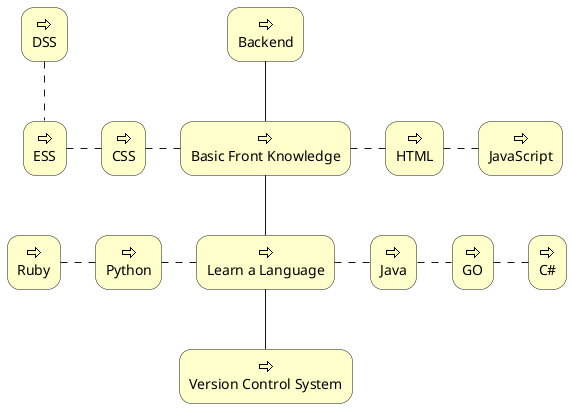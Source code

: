 @startuml
skinparam rectangle<<behavior>> {
	roundCorner 25
}
sprite $bProcess jar:archimate/business-process
sprite $aService jar:archimate/application-service
sprite $aComponent jar:archimate/application-component

rectangle "Backend"  as HC <<$bProcess>><<behavior>> #Business
rectangle "Basic Front Knowledge" as BFK <<$bProcess>><<behavior>> #Business
'rectangle "Capture Information"  as CI <<$bProcess>><<behavior>> #Business
'rectangle "Notify\nAdditional Stakeholders" as NAS <<$bProcess>><<behavior>> #Business
'rectangle "Validate" as V <<$bProcess>><<behavior>> #Business
'rectangle "Investigate" as I <<$bProcess>><<behavior>> #Business
'rectangle "Pay" as P <<$bProcess>><<behavior>> #Business


HC -down- BFK
'HC *-down- CI
'HC *-down- NAS
'HC *-down- V
'HC *-down- I
'HC *-down- P

rectangle "HTML" as HTML <<$bProcess>><<behavior>> #Business
rectangle "JavaScript" as JS <<$bProcess>><<behavior>> #Business
rectangle "CSS" as CSS <<$bProcess>><<behavior>> #Business
rectangle "DSS" as DSS <<$bProcess>><<behavior>> #Business
rectangle "ESS" as ESS <<$bProcess>><<behavior>> #Business

BFK .right. HTML
HTML .right. JS
BFK .left. CSS
ESS .up. DSS
CSS .left. ESS

rectangle "Learn a Language" as LL <<$bProcess>><<behavior>> #Business
BFK -down- LL

rectangle "Java" as JAVA <<$bProcess>><<behavior>> #Business
rectangle "Python" as PYTHON <<$bProcess>><<behavior>> #Business
rectangle "GO" as GO <<$bProcess>><<behavior>> #Business
rectangle "Ruby" as RUBY <<$bProcess>><<behavior>> #Business
rectangle "C#" as CPLUS <<$bProcess>><<behavior>> #Business


LL .right. JAVA
JAVA .right. GO
GO .right. CPLUS
LL .left. PYTHON
PYTHON .left. RUBY


rectangle "Version Control System" as VCS <<$bProcess>><<behavior>> #Business
LL -down- VCS

'CI -right->> NAS
'NAS -right->> V
'V -right->> I
'I -right->> P
'
'rectangle "Scanning" as scanning <<$aService>><<behavior>> #Application
'rectangle "Customer admnistration" as customerAdministration <<$aService>><<behavior>> #Application
'rectangle "Claims admnistration" as claimsAdministration <<$aService>><<behavior>> #Application
'rectangle Printing <<$aService>><<behavior>> #Application
'rectangle Payment <<$aService>><<behavior>> #Application
'
'scanning -up-> CI
'customerAdministration  -up-> CI
'claimsAdministration -up-> NAS
'claimsAdministration -up-> V
'claimsAdministration -up-> I
'Payment -up-> P
'
'Printing -up-> V
'Printing -up-> P
'
'rectangle "Document\nManagement\nSystem" as DMS <<$aComponent>> #Application
'rectangle "General\nCRM\nSystem" as CRM <<$aComponent>>  #Application
'rectangle "Home & Away\nPolicy\nAdministration" as HAPA <<$aComponent>> #Application
'rectangle "Home & Away\nFinancial\nAdministration" as HFPA <<$aComponent>>  #Application
'
'DMS .up.|> scanning
'DMS .up.|> Printing
'CRM .up.|> customerAdministration
'HAPA .up.|> claimsAdministration
'HFPA .up.|> Payment
'
'legend left
'Example from the "Archisurance case study" (OpenGroup).
'See
'====
'<$bProcess> :business process
'====
'<$aService> : application service
'====
'<$aComponent> : application component
'endlegend


@enduml